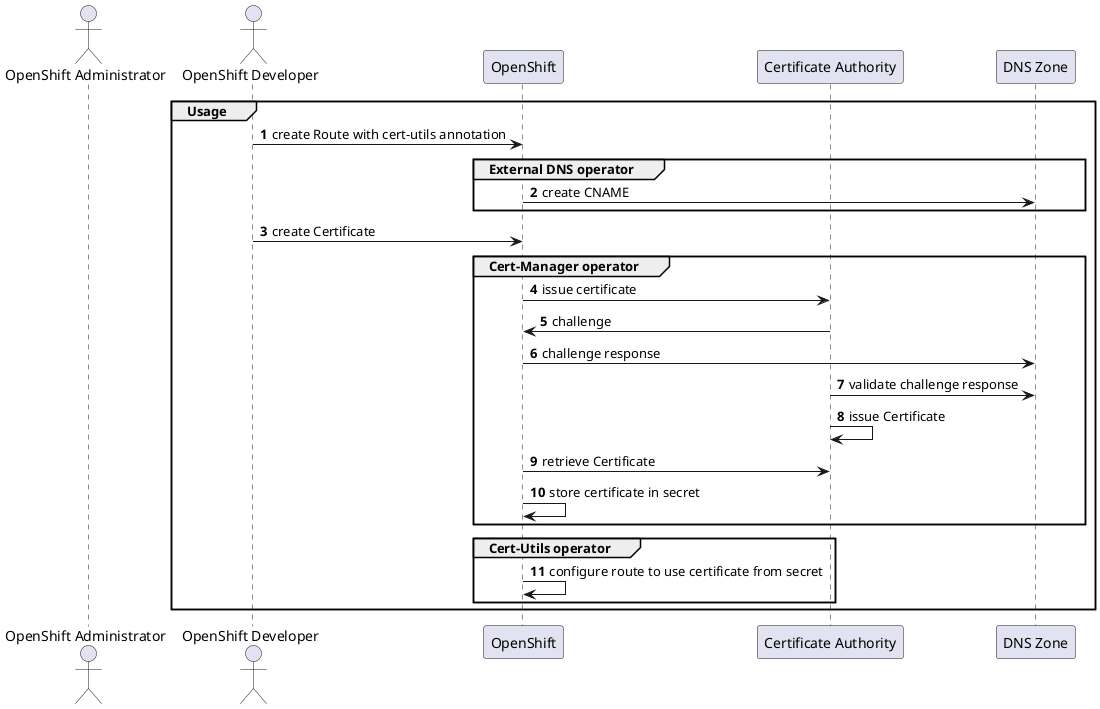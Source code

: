 @startuml images/winkelschleifer-sequence_II.png


actor "OpenShift Administrator" as admin
actor "OpenShift Developer" as dev 
participant "OpenShift" as openshift
'participant "ExternalDNS operator" as externaldns
'participant "Cert-Manager" as cert-manager
'participant "Cert-Util" as cert-util
participant "Certificate Authority" as ca
participant "DNS Zone" as dns 

autonumber

group Usage
    dev -> openshift: create Route with cert-utils annotation
    group External DNS operator
        openshift -> dns: create CNAME
    end

    dev -> openshift: create Certificate
    group Cert-Manager operator
        openshift -> ca: issue certificate
        ca -> openshift: challenge
        openshift -> dns: challenge response
        ca -> dns: validate challenge response
        ca -> ca: issue Certificate
        openshift -> ca: retrieve Certificate
        openshift -> openshift: store certificate in secret
    end

    group Cert-Utils operator
        openshift -> openshift: configure route to use certificate from secret
    end
end

@enduml